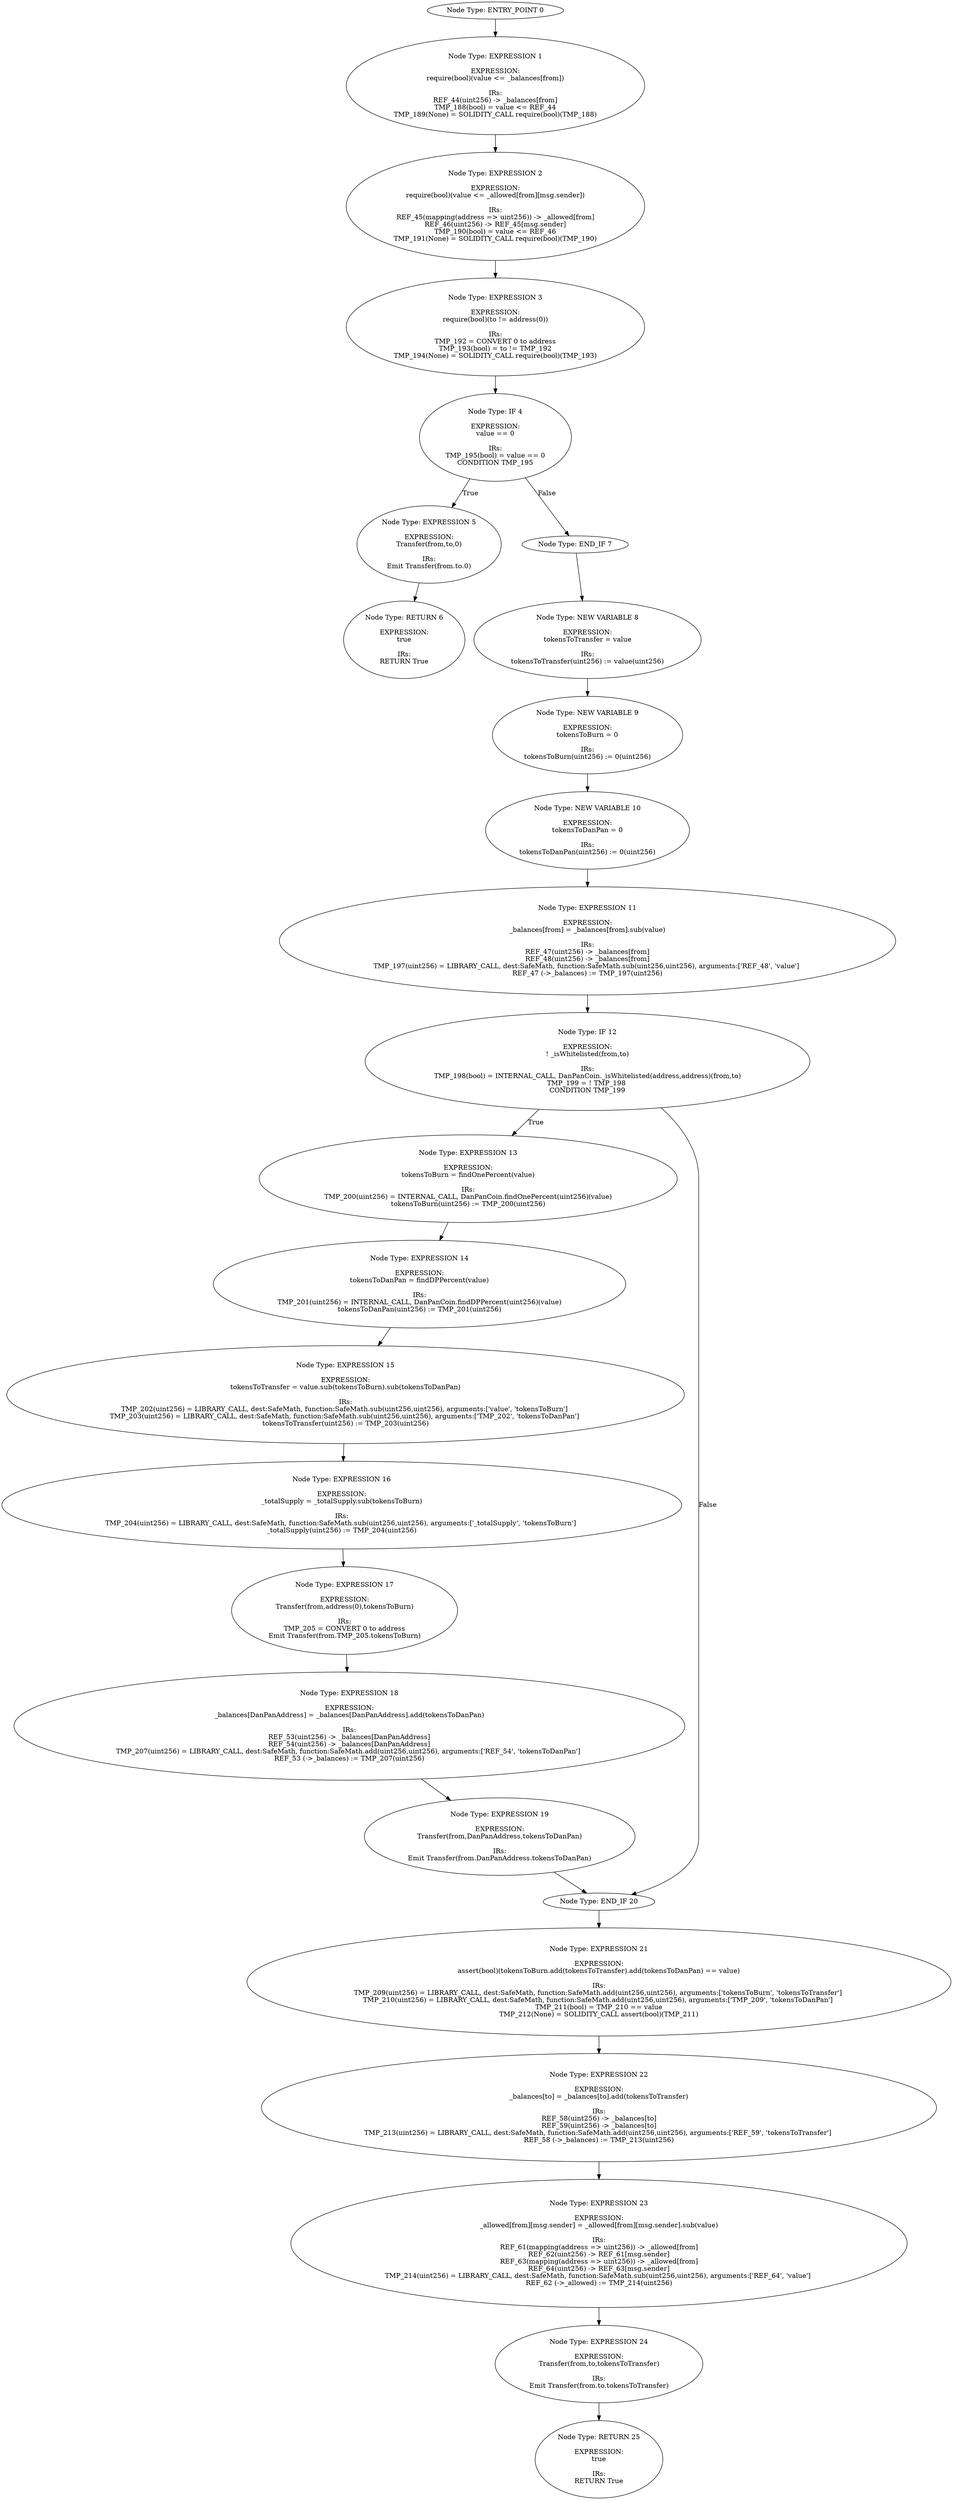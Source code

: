 digraph{
0[label="Node Type: ENTRY_POINT 0
"];
0->1;
1[label="Node Type: EXPRESSION 1

EXPRESSION:
require(bool)(value <= _balances[from])

IRs:
REF_44(uint256) -> _balances[from]
TMP_188(bool) = value <= REF_44
TMP_189(None) = SOLIDITY_CALL require(bool)(TMP_188)"];
1->2;
2[label="Node Type: EXPRESSION 2

EXPRESSION:
require(bool)(value <= _allowed[from][msg.sender])

IRs:
REF_45(mapping(address => uint256)) -> _allowed[from]
REF_46(uint256) -> REF_45[msg.sender]
TMP_190(bool) = value <= REF_46
TMP_191(None) = SOLIDITY_CALL require(bool)(TMP_190)"];
2->3;
3[label="Node Type: EXPRESSION 3

EXPRESSION:
require(bool)(to != address(0))

IRs:
TMP_192 = CONVERT 0 to address
TMP_193(bool) = to != TMP_192
TMP_194(None) = SOLIDITY_CALL require(bool)(TMP_193)"];
3->4;
4[label="Node Type: IF 4

EXPRESSION:
value == 0

IRs:
TMP_195(bool) = value == 0
CONDITION TMP_195"];
4->5[label="True"];
4->7[label="False"];
5[label="Node Type: EXPRESSION 5

EXPRESSION:
Transfer(from,to,0)

IRs:
Emit Transfer(from.to.0)"];
5->6;
6[label="Node Type: RETURN 6

EXPRESSION:
true

IRs:
RETURN True"];
7[label="Node Type: END_IF 7
"];
7->8;
8[label="Node Type: NEW VARIABLE 8

EXPRESSION:
tokensToTransfer = value

IRs:
tokensToTransfer(uint256) := value(uint256)"];
8->9;
9[label="Node Type: NEW VARIABLE 9

EXPRESSION:
tokensToBurn = 0

IRs:
tokensToBurn(uint256) := 0(uint256)"];
9->10;
10[label="Node Type: NEW VARIABLE 10

EXPRESSION:
tokensToDanPan = 0

IRs:
tokensToDanPan(uint256) := 0(uint256)"];
10->11;
11[label="Node Type: EXPRESSION 11

EXPRESSION:
_balances[from] = _balances[from].sub(value)

IRs:
REF_47(uint256) -> _balances[from]
REF_48(uint256) -> _balances[from]
TMP_197(uint256) = LIBRARY_CALL, dest:SafeMath, function:SafeMath.sub(uint256,uint256), arguments:['REF_48', 'value'] 
REF_47 (->_balances) := TMP_197(uint256)"];
11->12;
12[label="Node Type: IF 12

EXPRESSION:
! _isWhitelisted(from,to)

IRs:
TMP_198(bool) = INTERNAL_CALL, DanPanCoin._isWhitelisted(address,address)(from,to)
TMP_199 = ! TMP_198 
CONDITION TMP_199"];
12->13[label="True"];
12->20[label="False"];
13[label="Node Type: EXPRESSION 13

EXPRESSION:
tokensToBurn = findOnePercent(value)

IRs:
TMP_200(uint256) = INTERNAL_CALL, DanPanCoin.findOnePercent(uint256)(value)
tokensToBurn(uint256) := TMP_200(uint256)"];
13->14;
14[label="Node Type: EXPRESSION 14

EXPRESSION:
tokensToDanPan = findDPPercent(value)

IRs:
TMP_201(uint256) = INTERNAL_CALL, DanPanCoin.findDPPercent(uint256)(value)
tokensToDanPan(uint256) := TMP_201(uint256)"];
14->15;
15[label="Node Type: EXPRESSION 15

EXPRESSION:
tokensToTransfer = value.sub(tokensToBurn).sub(tokensToDanPan)

IRs:
TMP_202(uint256) = LIBRARY_CALL, dest:SafeMath, function:SafeMath.sub(uint256,uint256), arguments:['value', 'tokensToBurn'] 
TMP_203(uint256) = LIBRARY_CALL, dest:SafeMath, function:SafeMath.sub(uint256,uint256), arguments:['TMP_202', 'tokensToDanPan'] 
tokensToTransfer(uint256) := TMP_203(uint256)"];
15->16;
16[label="Node Type: EXPRESSION 16

EXPRESSION:
_totalSupply = _totalSupply.sub(tokensToBurn)

IRs:
TMP_204(uint256) = LIBRARY_CALL, dest:SafeMath, function:SafeMath.sub(uint256,uint256), arguments:['_totalSupply', 'tokensToBurn'] 
_totalSupply(uint256) := TMP_204(uint256)"];
16->17;
17[label="Node Type: EXPRESSION 17

EXPRESSION:
Transfer(from,address(0),tokensToBurn)

IRs:
TMP_205 = CONVERT 0 to address
Emit Transfer(from.TMP_205.tokensToBurn)"];
17->18;
18[label="Node Type: EXPRESSION 18

EXPRESSION:
_balances[DanPanAddress] = _balances[DanPanAddress].add(tokensToDanPan)

IRs:
REF_53(uint256) -> _balances[DanPanAddress]
REF_54(uint256) -> _balances[DanPanAddress]
TMP_207(uint256) = LIBRARY_CALL, dest:SafeMath, function:SafeMath.add(uint256,uint256), arguments:['REF_54', 'tokensToDanPan'] 
REF_53 (->_balances) := TMP_207(uint256)"];
18->19;
19[label="Node Type: EXPRESSION 19

EXPRESSION:
Transfer(from,DanPanAddress,tokensToDanPan)

IRs:
Emit Transfer(from.DanPanAddress.tokensToDanPan)"];
19->20;
20[label="Node Type: END_IF 20
"];
20->21;
21[label="Node Type: EXPRESSION 21

EXPRESSION:
assert(bool)(tokensToBurn.add(tokensToTransfer).add(tokensToDanPan) == value)

IRs:
TMP_209(uint256) = LIBRARY_CALL, dest:SafeMath, function:SafeMath.add(uint256,uint256), arguments:['tokensToBurn', 'tokensToTransfer'] 
TMP_210(uint256) = LIBRARY_CALL, dest:SafeMath, function:SafeMath.add(uint256,uint256), arguments:['TMP_209', 'tokensToDanPan'] 
TMP_211(bool) = TMP_210 == value
TMP_212(None) = SOLIDITY_CALL assert(bool)(TMP_211)"];
21->22;
22[label="Node Type: EXPRESSION 22

EXPRESSION:
_balances[to] = _balances[to].add(tokensToTransfer)

IRs:
REF_58(uint256) -> _balances[to]
REF_59(uint256) -> _balances[to]
TMP_213(uint256) = LIBRARY_CALL, dest:SafeMath, function:SafeMath.add(uint256,uint256), arguments:['REF_59', 'tokensToTransfer'] 
REF_58 (->_balances) := TMP_213(uint256)"];
22->23;
23[label="Node Type: EXPRESSION 23

EXPRESSION:
_allowed[from][msg.sender] = _allowed[from][msg.sender].sub(value)

IRs:
REF_61(mapping(address => uint256)) -> _allowed[from]
REF_62(uint256) -> REF_61[msg.sender]
REF_63(mapping(address => uint256)) -> _allowed[from]
REF_64(uint256) -> REF_63[msg.sender]
TMP_214(uint256) = LIBRARY_CALL, dest:SafeMath, function:SafeMath.sub(uint256,uint256), arguments:['REF_64', 'value'] 
REF_62 (->_allowed) := TMP_214(uint256)"];
23->24;
24[label="Node Type: EXPRESSION 24

EXPRESSION:
Transfer(from,to,tokensToTransfer)

IRs:
Emit Transfer(from.to.tokensToTransfer)"];
24->25;
25[label="Node Type: RETURN 25

EXPRESSION:
true

IRs:
RETURN True"];
}
